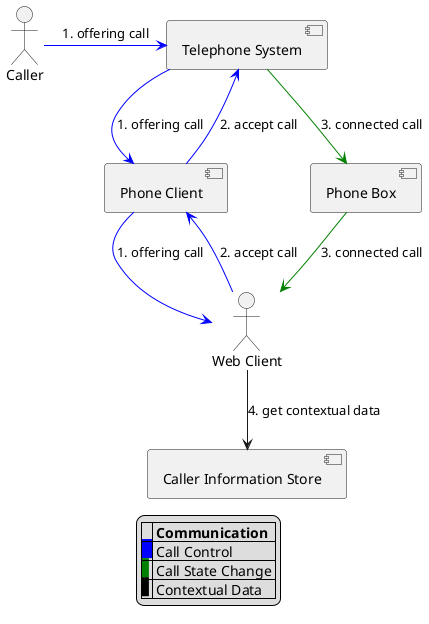 
@startuml Incoming Call Overview

[Phone Box] As Pb
[Caller Information Store] AS module
[Telephone System] AS TK

actor "Caller" AS Caller
actor "Web Client" AS SD
[Phone Client] AS PC


Caller -[#blue]ri-> TK :1. offering call
TK -[#blue]ri-> PC     :1. offering call
PC -[#blue]do-> SD     :1. offering call
SD -[#blue]-> PC      :2. accept call
PC -[#blue]-> TK      :2. accept call
TK -[#green]-> Pb     :3. connected call
Pb -[#green]-> SD     :3. connected call
SD --> module         :4. get contextual data


legend
|= |= Communication |
|<back:blue>   </back>| Call Control |
|<back:green>  </back>| Call State Change |
|<back:black>  </back>| Contextual Data |
endlegend


@enduml